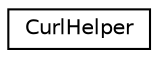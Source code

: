 digraph "Graphical Class Hierarchy"
{
 // LATEX_PDF_SIZE
  edge [fontname="Helvetica",fontsize="10",labelfontname="Helvetica",labelfontsize="10"];
  node [fontname="Helvetica",fontsize="10",shape=record];
  rankdir="LR";
  Node0 [label="CurlHelper",height=0.2,width=0.4,color="black", fillcolor="white", style="filled",URL="$classCurlHelper.html",tooltip="Helper class to set up and perform HTTP request using cURL Helper class handles header,..."];
}
